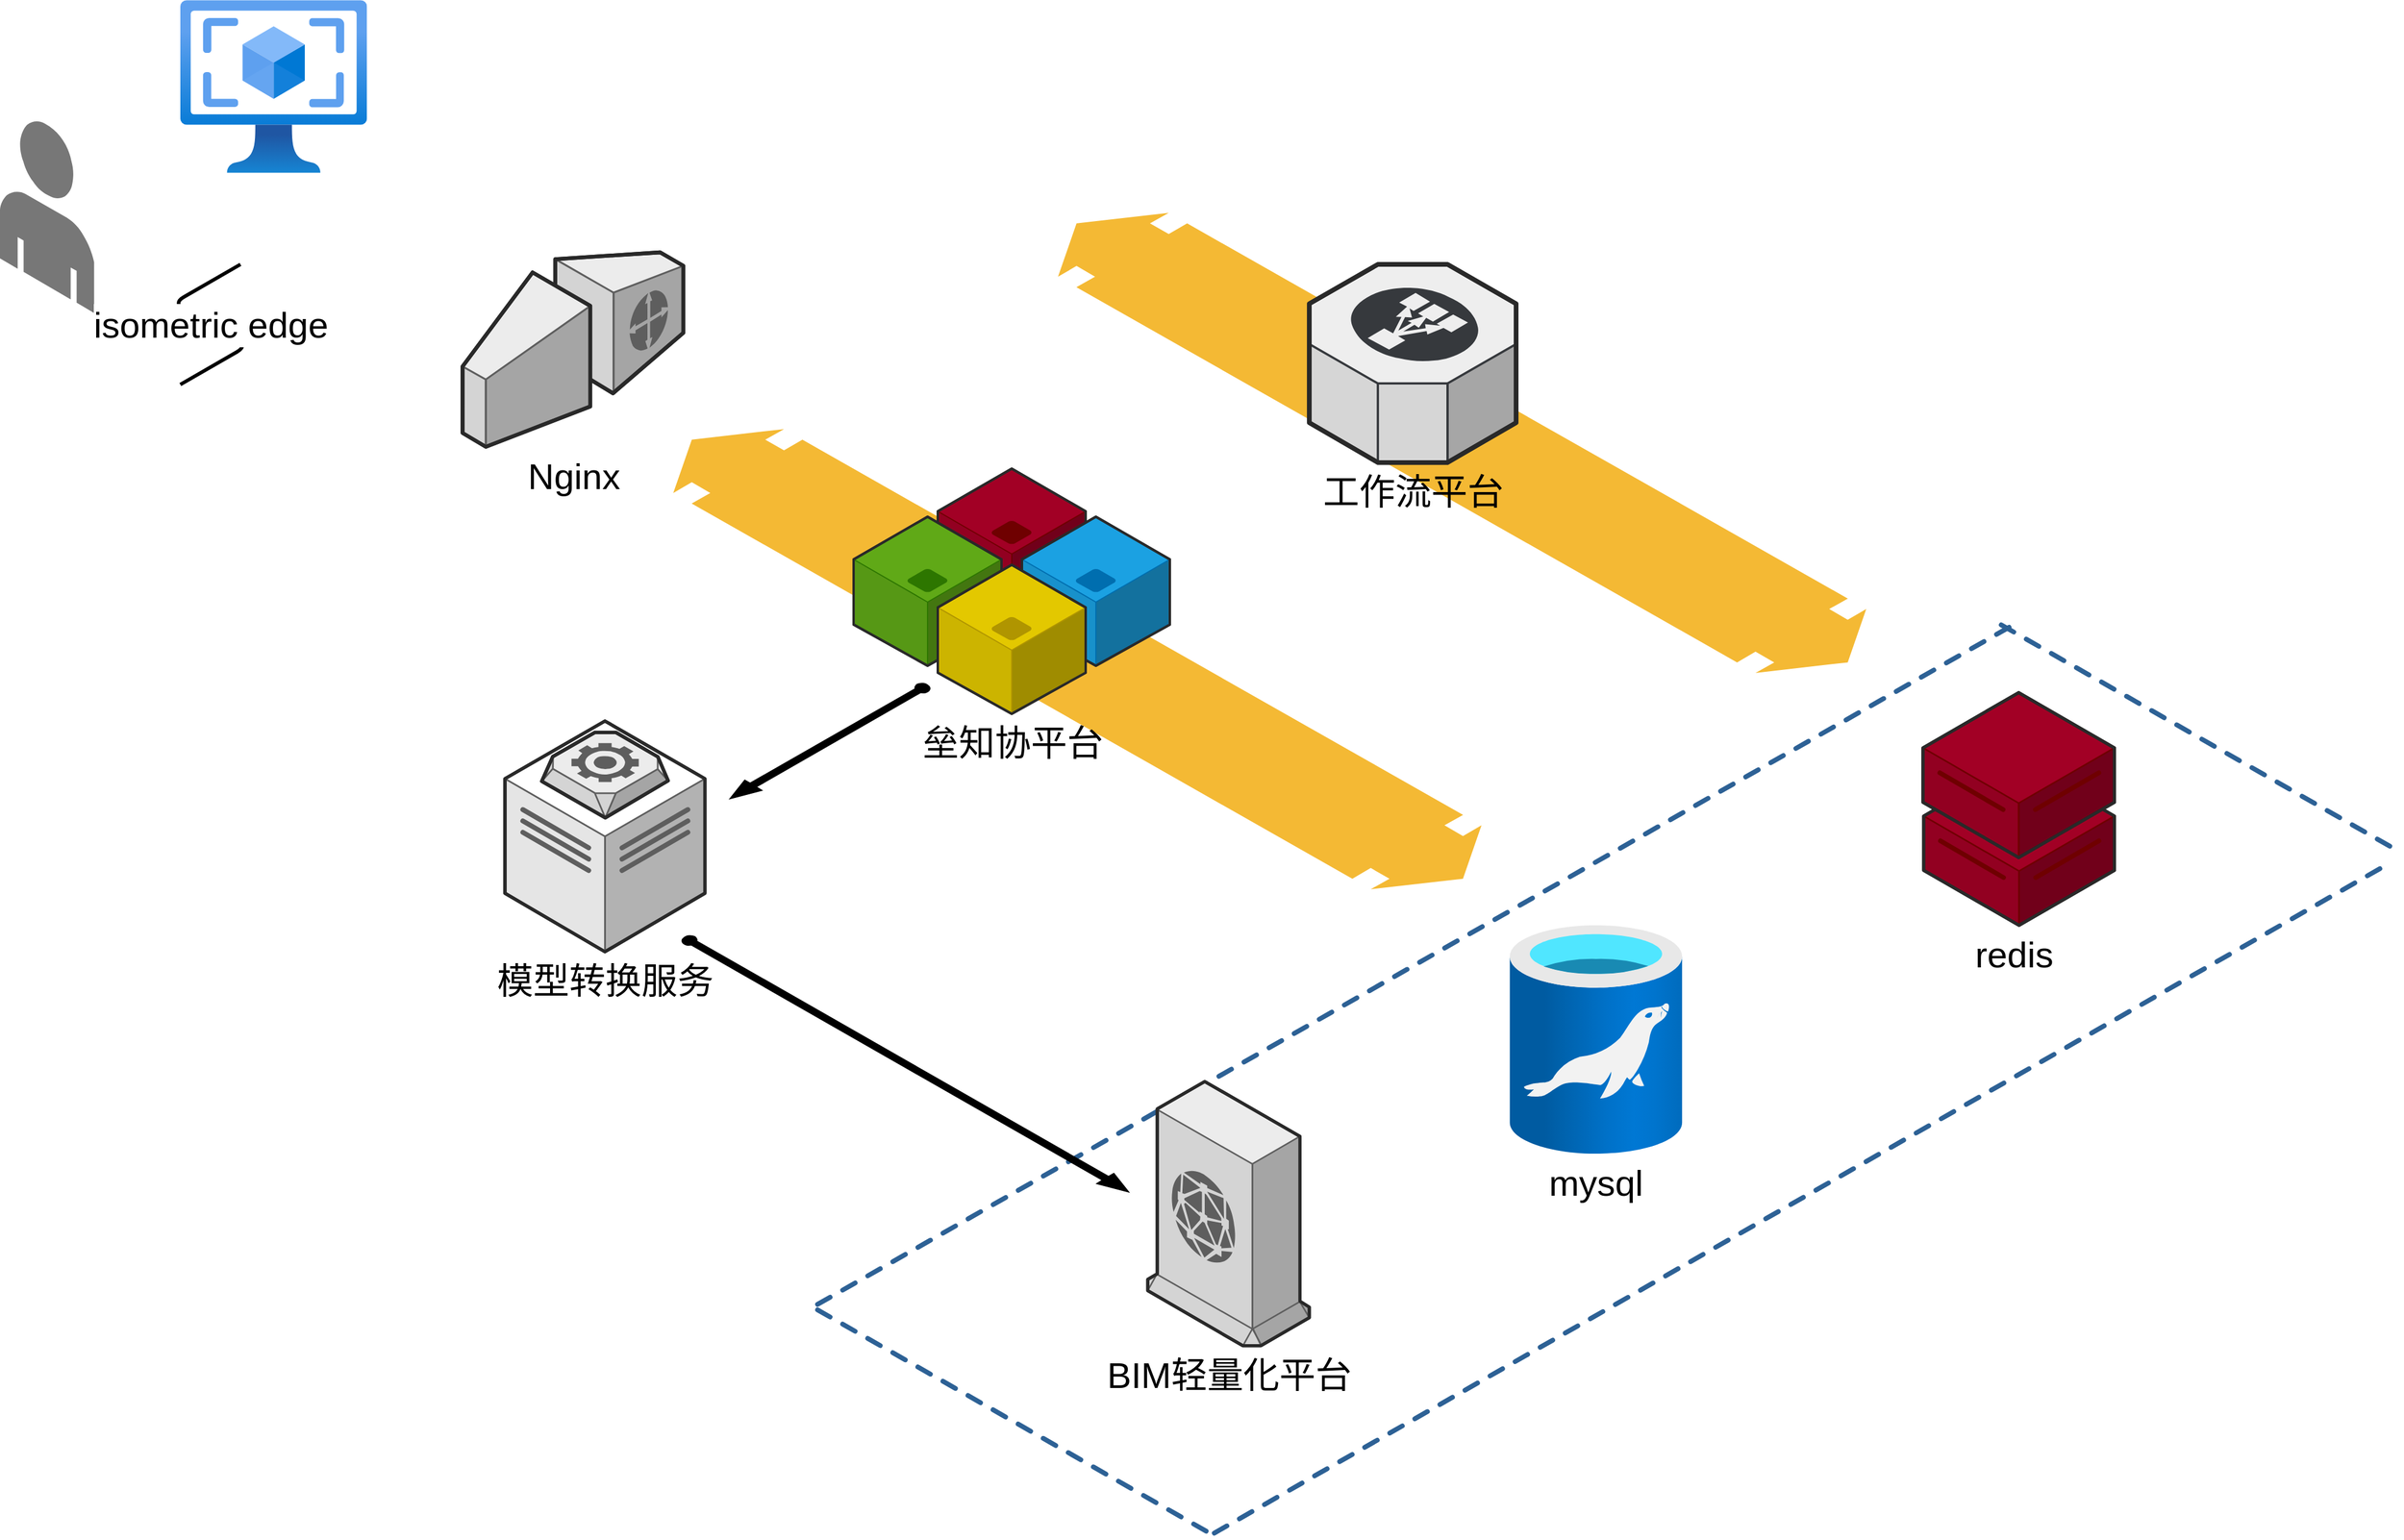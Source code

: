 <mxfile version="14.8.3" type="github">
  <diagram name="Page-1" id="aaaa8250-4180-3840-79b5-4cada1eebb92">
    <mxGraphModel dx="1892" dy="1292" grid="1" gridSize="10" guides="1" tooltips="1" connect="1" arrows="1" fold="1" page="1" pageScale="1" pageWidth="850" pageHeight="1100" background="none" math="0" shadow="0">
      <root>
        <mxCell id="0" />
        <mxCell id="1" parent="0" />
        <mxCell id="JwNSlMBxFUs_ktbdsOI0-27" value="" style="verticalLabelPosition=bottom;html=1;verticalAlign=top;strokeWidth=1;align=center;outlineConnect=0;dashed=0;outlineConnect=0;shape=mxgraph.aws3d.flatDoubleEdge;fillColor=#000000;aspect=fixed;fontSize=30;fontColor=#000000;" vertex="1" parent="1">
          <mxGeometry x="980" y="507.09" width="672.22" height="382.91" as="geometry" />
        </mxCell>
        <mxCell id="JwNSlMBxFUs_ktbdsOI0-26" value="" style="verticalLabelPosition=bottom;html=1;verticalAlign=top;strokeWidth=1;align=center;outlineConnect=0;dashed=0;outlineConnect=0;shape=mxgraph.aws3d.flatDoubleEdge;fillColor=#000000;aspect=fixed;fontSize=30;fontColor=#000000;" vertex="1" parent="1">
          <mxGeometry x="660" y="687.09" width="672.22" height="382.91" as="geometry" />
        </mxCell>
        <mxCell id="JwNSlMBxFUs_ktbdsOI0-16" value="" style="verticalLabelPosition=bottom;html=1;verticalAlign=top;strokeWidth=1;align=center;outlineConnect=0;dashed=0;outlineConnect=0;shape=mxgraph.aws3d.application_server;fillColor=#a20025;strokeColor=#6F0000;aspect=fixed;fontSize=30;fontColor=#ffffff;" vertex="1" parent="1">
          <mxGeometry x="880" y="720" width="123" height="124" as="geometry" />
        </mxCell>
        <mxCell id="JwNSlMBxFUs_ktbdsOI0-17" value="" style="verticalLabelPosition=bottom;html=1;verticalAlign=top;strokeWidth=1;align=center;outlineConnect=0;dashed=0;outlineConnect=0;shape=mxgraph.aws3d.application_server;fillColor=#60a917;strokeColor=#2D7600;aspect=fixed;fontSize=30;fontColor=#ffffff;" vertex="1" parent="1">
          <mxGeometry x="810" y="760" width="123" height="124" as="geometry" />
        </mxCell>
        <mxCell id="JwNSlMBxFUs_ktbdsOI0-18" value="" style="verticalLabelPosition=bottom;html=1;verticalAlign=top;strokeWidth=1;align=center;outlineConnect=0;dashed=0;outlineConnect=0;shape=mxgraph.aws3d.application_server;fillColor=#1ba1e2;strokeColor=#006EAF;aspect=fixed;fontSize=30;fontColor=#ffffff;" vertex="1" parent="1">
          <mxGeometry x="950" y="760" width="123" height="124" as="geometry" />
        </mxCell>
        <mxCell id="JwNSlMBxFUs_ktbdsOI0-19" value="垒知协平台" style="verticalLabelPosition=bottom;html=1;verticalAlign=top;strokeWidth=1;align=center;outlineConnect=0;dashed=0;outlineConnect=0;shape=mxgraph.aws3d.application_server;fillColor=#e3c800;strokeColor=#B09500;aspect=fixed;fontSize=30;fontColor=#000000;" vertex="1" parent="1">
          <mxGeometry x="880" y="800" width="123" height="124" as="geometry" />
        </mxCell>
        <mxCell id="JwNSlMBxFUs_ktbdsOI0-21" value="Nginx" style="verticalLabelPosition=bottom;html=1;verticalAlign=top;strokeWidth=1;align=center;outlineConnect=0;dashed=0;outlineConnect=0;shape=mxgraph.aws3d.customerGateway;fillColor=#ECECEC;strokeColor=#5E5E5E;aspect=fixed;fontSize=30;fontColor=#000000;" vertex="1" parent="1">
          <mxGeometry x="484.74" y="540" width="183.67" height="161.8" as="geometry" />
        </mxCell>
        <mxCell id="d5ac148becb70bc-9" value="" style="verticalLabelPosition=bottom;html=1;verticalAlign=top;strokeWidth=1;dashed=0;shape=mxgraph.aws3d.dashedArrowlessEdge;aspect=fixed;rounded=1;shadow=0;comic=0;fontFamily=Verdana;fontSize=12;direction=east;" parent="1" vertex="1">
          <mxGeometry x="1764.5" y="850" width="333.44" height="190" as="geometry" />
        </mxCell>
        <mxCell id="d5ac148becb70bc-10" value="" style="verticalLabelPosition=bottom;html=1;verticalAlign=top;strokeWidth=1;dashed=0;shape=mxgraph.aws3d.dashedArrowlessEdge;fillColor=#000000;aspect=fixed;rounded=1;shadow=0;comic=0;fontFamily=Verdana;fontSize=12;fontColor=#000000;flipV=1;direction=east;" parent="1" vertex="1">
          <mxGeometry x="780" y="850" width="994.5" height="565.42" as="geometry" />
        </mxCell>
        <mxCell id="d5ac148becb70bc-12" value="" style="verticalLabelPosition=bottom;html=1;verticalAlign=top;strokeWidth=1;dashed=0;shape=mxgraph.aws3d.dashedArrowlessEdge;aspect=fixed;rounded=1;shadow=0;comic=0;fontFamily=Verdana;fontSize=12;flipV=1;direction=east;" parent="1" vertex="1">
          <mxGeometry x="1110" y="1050" width="974.46" height="555.73" as="geometry" />
        </mxCell>
        <mxCell id="JwNSlMBxFUs_ktbdsOI0-5" value="redis&amp;nbsp;" style="verticalLabelPosition=bottom;html=1;verticalAlign=top;strokeWidth=1;align=center;outlineConnect=0;dashed=0;outlineConnect=0;shape=mxgraph.aws3d.dataServer;strokeColor=#6F0000;aspect=fixed;fontSize=30;fillColor=#a20025;direction=east;" vertex="1" parent="1">
          <mxGeometry x="1700" y="963.26" width="158.67" height="136.74" as="geometry" />
        </mxCell>
        <mxCell id="JwNSlMBxFUs_ktbdsOI0-6" value="" style="verticalLabelPosition=bottom;html=1;verticalAlign=top;strokeWidth=1;align=center;outlineConnect=0;dashed=0;outlineConnect=0;shape=mxgraph.aws3d.dataServer;strokeColor=#6F0000;aspect=fixed;fontSize=30;fontColor=#ffffff;fillColor=#a20025;direction=east;" vertex="1" parent="1">
          <mxGeometry x="1699.4" y="906.37" width="159.27" height="137.26" as="geometry" />
        </mxCell>
        <mxCell id="JwNSlMBxFUs_ktbdsOI0-15" value="mysql" style="html=1;points=[];align=center;image;fontSize=30;image=img/lib/azure2/databases/Azure_Database_MariaDB_Server.svg;fontColor=#000000;strokeColor=#000000;strokeWidth=3;aspect=fixed;direction=east;" vertex="1" parent="1">
          <mxGeometry x="1310" y="1100" width="234.84" height="190" as="geometry" />
        </mxCell>
        <mxCell id="JwNSlMBxFUs_ktbdsOI0-20" value="工作流平台" style="verticalLabelPosition=bottom;html=1;verticalAlign=top;strokeWidth=1;align=center;outlineConnect=0;dashed=0;outlineConnect=0;shape=mxgraph.aws3d.elasticLoadBalancing;aspect=fixed;fontSize=30;fillColor=#eeeeee;strokeColor=#36393d;direction=east;" vertex="1" parent="1">
          <mxGeometry x="1189" y="550" width="172" height="164.84" as="geometry" />
        </mxCell>
        <mxCell id="JwNSlMBxFUs_ktbdsOI0-22" value="" style="verticalLabelPosition=bottom;html=1;verticalAlign=top;strokeWidth=1;align=center;outlineConnect=0;dashed=0;outlineConnect=0;shape=mxgraph.aws3d.dashedArrowlessEdge;fillColor=#000000;aspect=fixed;fontSize=30;fontColor=#000000;" vertex="1" parent="1">
          <mxGeometry x="780" y="1420" width="333.54" height="190" as="geometry" />
        </mxCell>
        <mxCell id="JwNSlMBxFUs_ktbdsOI0-24" value="模型转换服务" style="verticalLabelPosition=bottom;html=1;verticalAlign=top;strokeWidth=1;align=center;outlineConnect=0;dashed=0;outlineConnect=0;shape=mxgraph.aws3d.dataCenter;strokeColor=#5E5E5E;aspect=fixed;fontSize=30;fontColor=#000000;" vertex="1" parent="1">
          <mxGeometry x="520" y="930" width="166.31" height="192" as="geometry" />
        </mxCell>
        <mxCell id="JwNSlMBxFUs_ktbdsOI0-25" value="" style="verticalLabelPosition=bottom;html=1;verticalAlign=top;strokeWidth=1;align=center;outlineConnect=0;dashed=0;outlineConnect=0;shape=mxgraph.aws3d.worker;fillColor=#ECECEC;strokeColor=#5E5E5E;aspect=fixed;fontSize=30;fontColor=#000000;" vertex="1" parent="1">
          <mxGeometry x="550.62" y="939.5" width="105.08" height="71" as="geometry" />
        </mxCell>
        <mxCell id="JwNSlMBxFUs_ktbdsOI0-29" value="BIM轻量化平台" style="verticalLabelPosition=bottom;html=1;verticalAlign=top;strokeWidth=1;align=center;outlineConnect=0;dashed=0;outlineConnect=0;shape=mxgraph.aws3d.cloudfront;fillColor=#ECECEC;strokeColor=#5E5E5E;aspect=fixed;fontSize=30;fontColor=#000000;" vertex="1" parent="1">
          <mxGeometry x="1054.64" y="1230" width="134.36" height="219.8" as="geometry" />
        </mxCell>
        <mxCell id="JwNSlMBxFUs_ktbdsOI0-30" value="" style="verticalLabelPosition=bottom;html=1;verticalAlign=top;strokeWidth=3;align=center;outlineConnect=0;dashed=0;outlineConnect=0;shape=mxgraph.aws3d.arrowSW;fillColor=#000000;aspect=fixed;fontSize=30;fontColor=#000000;" vertex="1" parent="1">
          <mxGeometry x="710" y="900" width="162.31" height="92.75" as="geometry" />
        </mxCell>
        <mxCell id="JwNSlMBxFUs_ktbdsOI0-31" value="" style="verticalLabelPosition=bottom;html=1;verticalAlign=top;strokeWidth=3;align=center;outlineConnect=0;dashed=0;outlineConnect=0;shape=mxgraph.aws3d.arrowSE;fillColor=#000000;aspect=fixed;fontSize=30;fontColor=#000000;" vertex="1" parent="1">
          <mxGeometry x="668.41" y="1110" width="367.49" height="210" as="geometry" />
        </mxCell>
        <mxCell id="JwNSlMBxFUs_ktbdsOI0-33" value="" style="verticalLabelPosition=bottom;html=1;verticalAlign=top;strokeWidth=1;align=center;outlineConnect=0;dashed=0;outlineConnect=0;shape=mxgraph.aws3d.end_user;strokeColor=none;fillColor=#777777;aspect=fixed;fontSize=30;fontColor=#000000;" vertex="1" parent="1">
          <mxGeometry x="100" y="430" width="78.27" height="160.46" as="geometry" />
        </mxCell>
        <mxCell id="JwNSlMBxFUs_ktbdsOI0-34" value="" style="aspect=fixed;html=1;points=[];align=center;image;fontSize=12;image=img/lib/azure2/compute/VM_Images_Classic.svg;fontColor=#000000;strokeColor=#000000;strokeWidth=3;" vertex="1" parent="1">
          <mxGeometry x="250" y="330" width="155.25" height="144" as="geometry" />
        </mxCell>
        <mxCell id="JwNSlMBxFUs_ktbdsOI0-35" value="isometric edge" style="edgeStyle=isometricEdgeStyle;endArrow=none;html=1;fontSize=30;fontColor=#000000;strokeWidth=3;" edge="1" parent="1">
          <mxGeometry width="50" height="100" relative="1" as="geometry">
            <mxPoint x="250" y="650" as="sourcePoint" />
            <mxPoint x="300" y="550" as="targetPoint" />
          </mxGeometry>
        </mxCell>
      </root>
    </mxGraphModel>
  </diagram>
</mxfile>
